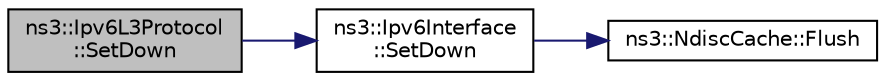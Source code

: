 digraph "ns3::Ipv6L3Protocol::SetDown"
{
 // LATEX_PDF_SIZE
  edge [fontname="Helvetica",fontsize="10",labelfontname="Helvetica",labelfontsize="10"];
  node [fontname="Helvetica",fontsize="10",shape=record];
  rankdir="LR";
  Node1 [label="ns3::Ipv6L3Protocol\l::SetDown",height=0.2,width=0.4,color="black", fillcolor="grey75", style="filled", fontcolor="black",tooltip="set an interface down."];
  Node1 -> Node2 [color="midnightblue",fontsize="10",style="solid",fontname="Helvetica"];
  Node2 [label="ns3::Ipv6Interface\l::SetDown",height=0.2,width=0.4,color="black", fillcolor="white", style="filled",URL="$classns3_1_1_ipv6_interface.html#a5302f39e1aa13505c14bca39e4b6ed3b",tooltip="Disable this interface."];
  Node2 -> Node3 [color="midnightblue",fontsize="10",style="solid",fontname="Helvetica"];
  Node3 [label="ns3::NdiscCache::Flush",height=0.2,width=0.4,color="black", fillcolor="white", style="filled",URL="$classns3_1_1_ndisc_cache.html#a2ff148596a97706775544a0597669dfa",tooltip="Flush the cache."];
}
